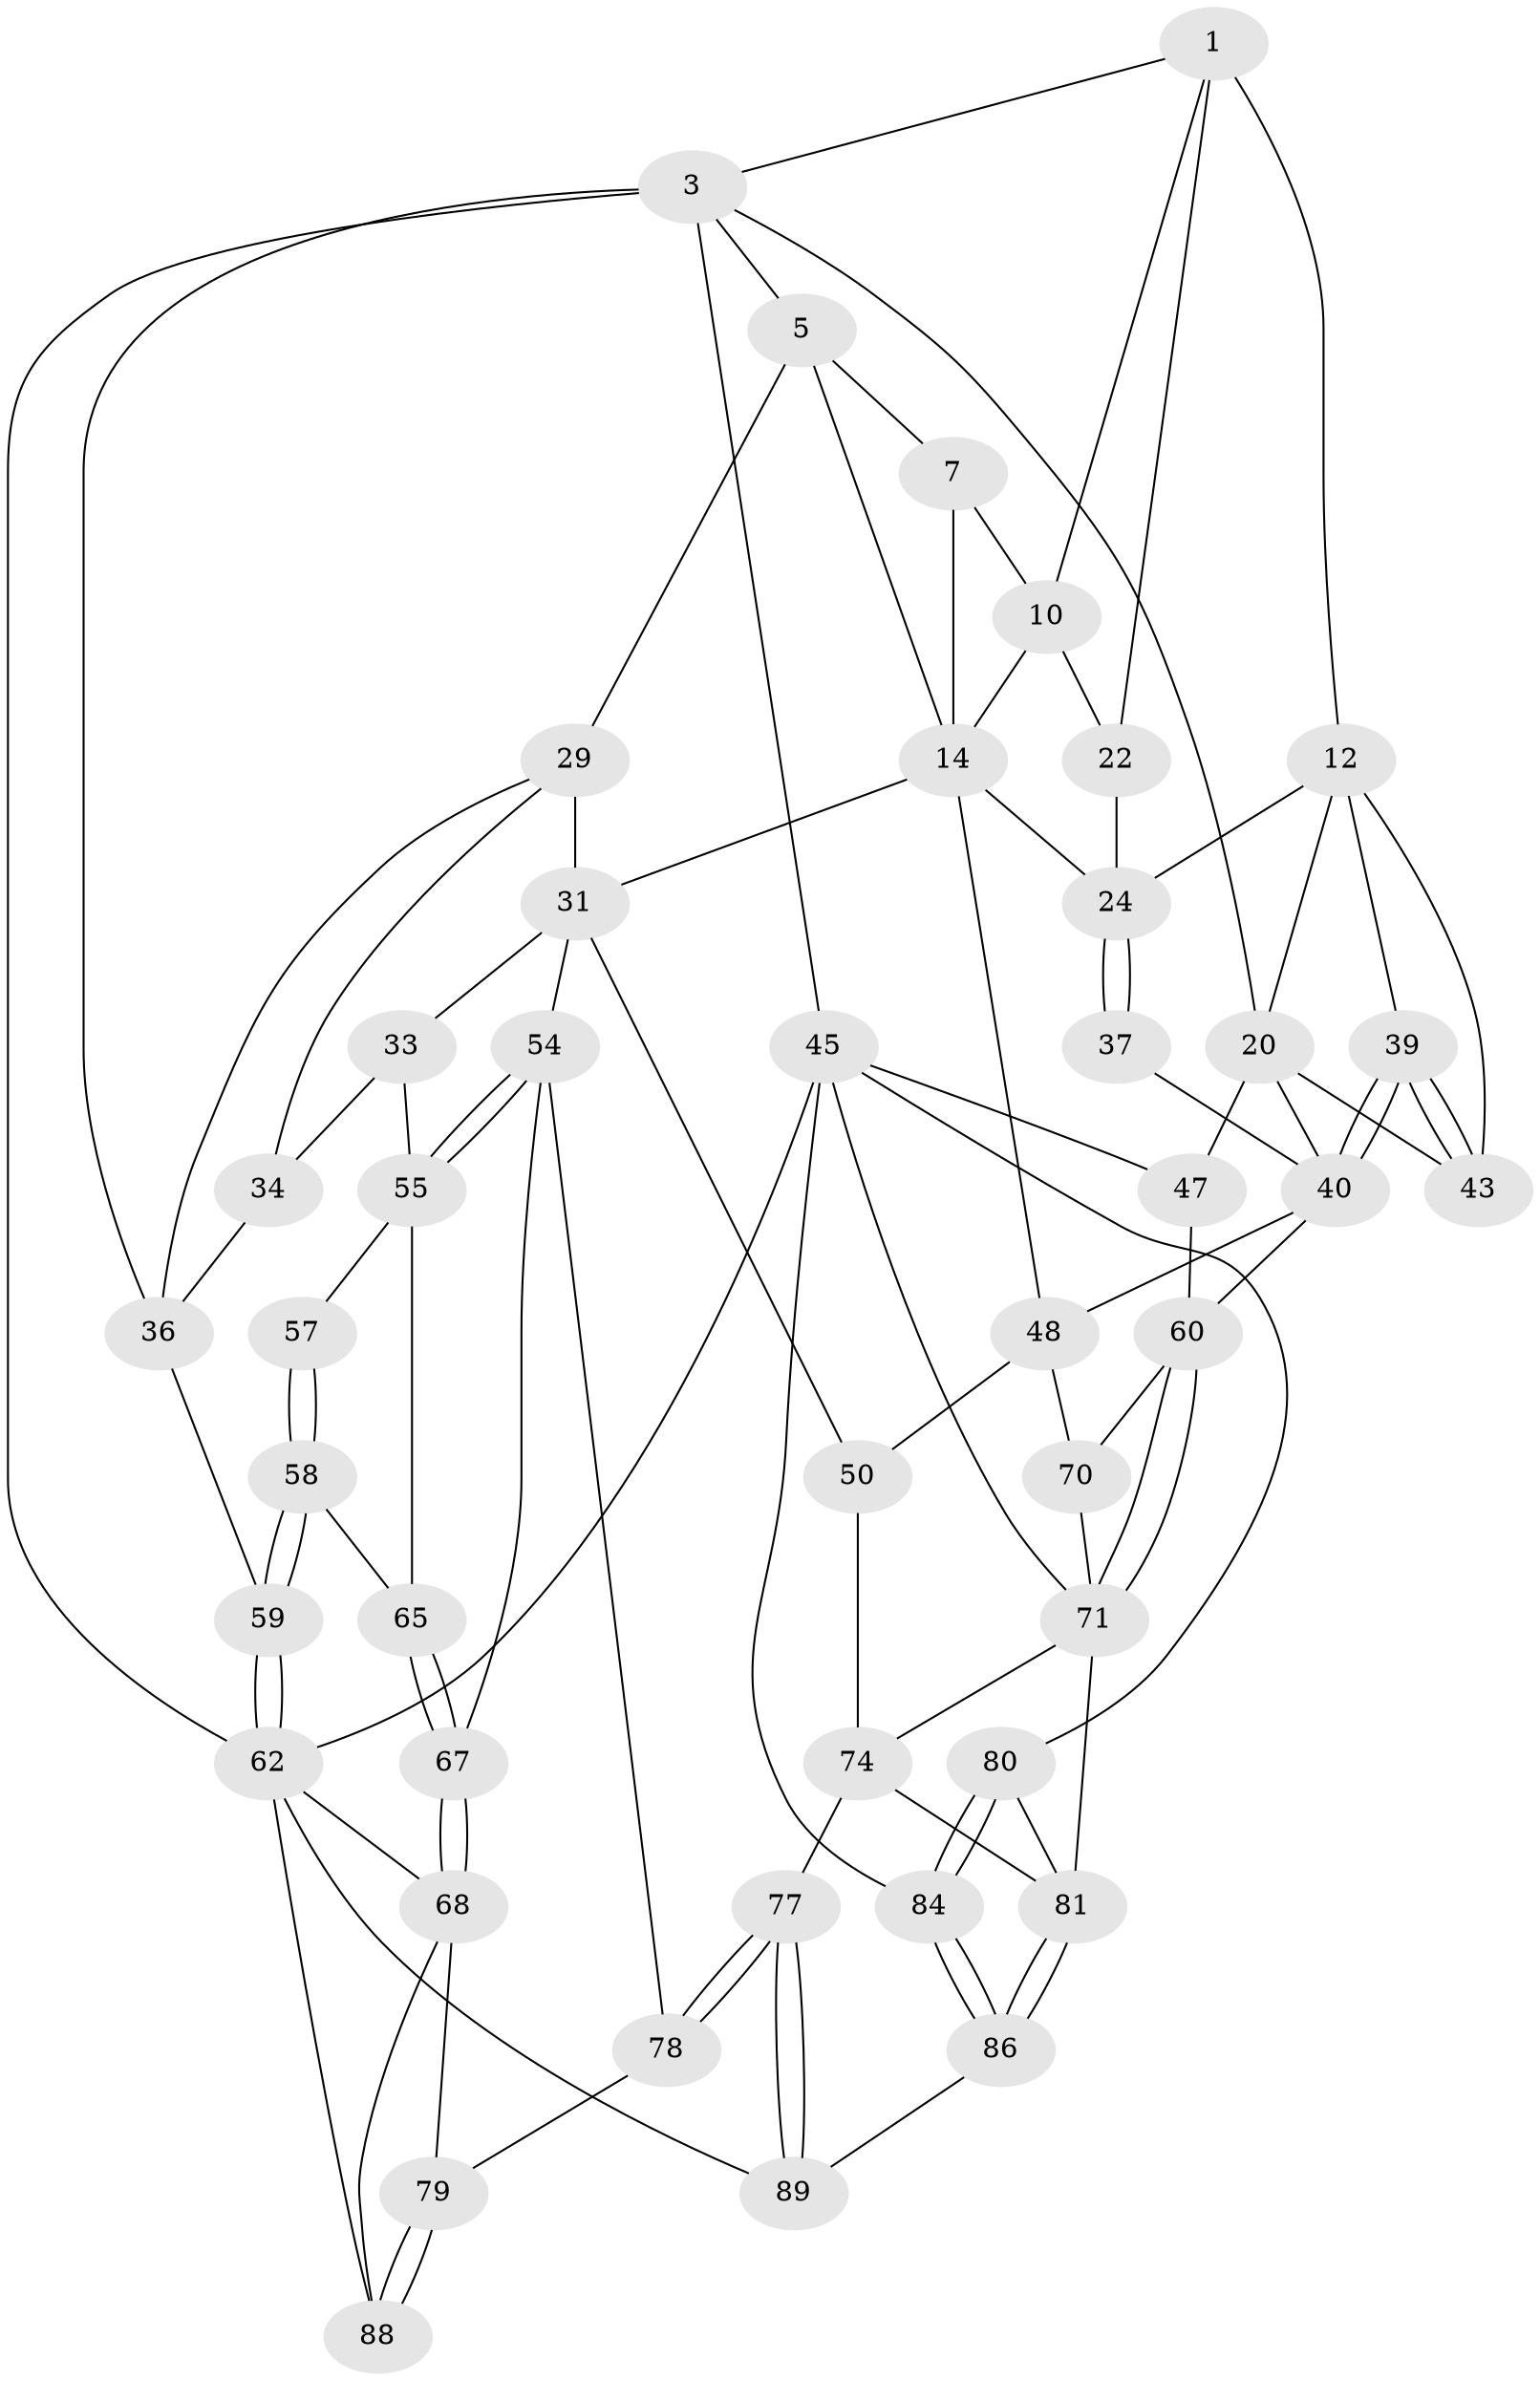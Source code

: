 // original degree distribution, {3: 0.022222222222222223, 4: 0.23333333333333334, 6: 0.2111111111111111, 5: 0.5333333333333333}
// Generated by graph-tools (version 1.1) at 2025/28/03/15/25 16:28:01]
// undirected, 45 vertices, 100 edges
graph export_dot {
graph [start="1"]
  node [color=gray90,style=filled];
  1 [pos="+0.6962988707261392+0",super="+2+9"];
  3 [pos="+1+0",super="+4+21"];
  5 [pos="+0+0",super="+6"];
  7 [pos="+0.2540200754997283+0",super="+8"];
  10 [pos="+0.6536146187292627+0.10771751619783565",super="+11"];
  12 [pos="+0.8576859843553725+0.06558962843431432",super="+18"];
  14 [pos="+0.46525581980970443+0.23949761702875197",super="+15+28"];
  20 [pos="+1+0.22435967805162857",super="+42"];
  22 [pos="+0.770563488173416+0.190235118543717",super="+23"];
  24 [pos="+0.8545099228015354+0.25885739168123834",super="+25"];
  29 [pos="+0.1501570231313988+0.19273622866600526",super="+30"];
  31 [pos="+0.3305099676216916+0.3930970246625876",super="+51+32"];
  33 [pos="+0.1650873220869684+0.42497920691787533"];
  34 [pos="+0.10813058332744188+0.3958850150529224"];
  36 [pos="+0+0.2953260749633751",super="+53"];
  37 [pos="+0.8170823156248802+0.43349736544651485"];
  39 [pos="+0.8746009103273665+0.46129562366863297"];
  40 [pos="+0.863417989549005+0.47876933331591875",super="+41"];
  43 [pos="+0.9592043281137136+0.38281614774136075"];
  45 [pos="+1+0.6101639612620939",super="+83+46"];
  47 [pos="+1+0.5952168030124355"];
  48 [pos="+0.5959149668165553+0.5580614557088704",super="+49"];
  50 [pos="+0.449300677198308+0.6490031860765221"];
  54 [pos="+0.428765682897845+0.64455829847871",super="+66"];
  55 [pos="+0.27075708014940336+0.5985734273828418",super="+64+56"];
  57 [pos="+0.09418072626458693+0.5608232291981854"];
  58 [pos="+0.08260498723987532+0.572443908597779"];
  59 [pos="+0+0.6693567240154795"];
  60 [pos="+0.8233227415689067+0.7103101624074875",super="+61"];
  62 [pos="+0+0.729088281013431",super="+63"];
  65 [pos="+0.16047191308712402+0.6510560779614862"];
  67 [pos="+0.1913919205975109+0.7256069988447534"];
  68 [pos="+0+0.7797011911223367",super="+69"];
  70 [pos="+0.6547797653739422+0.7148541832263444"];
  71 [pos="+0.8050015780471177+0.7792575568262903",super="+72"];
  74 [pos="+0.6465724422591154+0.8698284478000072",super="+75"];
  77 [pos="+0.42642924177176444+1"];
  78 [pos="+0.25059293837827584+0.8517747742876349"];
  79 [pos="+0.14571476389979193+0.8913925443863351"];
  80 [pos="+0.9603628347877028+0.9285832890630236"];
  81 [pos="+0.8294108674311714+0.8961656826868308",super="+82"];
  84 [pos="+1+1"];
  86 [pos="+0.8034568090668273+1",super="+87"];
  88 [pos="+0.12346519789511273+1"];
  89 [pos="+0.4257359954451784+1"];
  1 -- 3;
  1 -- 12 [weight=2];
  1 -- 10;
  1 -- 22;
  3 -- 36;
  3 -- 5;
  3 -- 20;
  3 -- 45 [weight=2];
  3 -- 62;
  5 -- 29 [weight=2];
  5 -- 7;
  5 -- 14;
  7 -- 10;
  7 -- 14;
  10 -- 14;
  10 -- 22;
  12 -- 20;
  12 -- 39;
  12 -- 24;
  12 -- 43;
  14 -- 31;
  14 -- 48;
  14 -- 24;
  20 -- 40;
  20 -- 43;
  20 -- 47;
  22 -- 24 [weight=2];
  24 -- 37 [weight=2];
  24 -- 37;
  29 -- 31;
  29 -- 34;
  29 -- 36;
  31 -- 50;
  31 -- 54;
  31 -- 33;
  33 -- 34;
  33 -- 55;
  34 -- 36;
  36 -- 59;
  37 -- 40;
  39 -- 40;
  39 -- 40;
  39 -- 43;
  39 -- 43;
  40 -- 48;
  40 -- 60;
  45 -- 84;
  45 -- 80;
  45 -- 47;
  45 -- 71;
  45 -- 62;
  47 -- 60;
  48 -- 50;
  48 -- 70;
  50 -- 74;
  54 -- 55;
  54 -- 55;
  54 -- 78;
  54 -- 67;
  55 -- 65;
  55 -- 57 [weight=2];
  57 -- 58;
  57 -- 58;
  58 -- 59;
  58 -- 59;
  58 -- 65;
  59 -- 62;
  59 -- 62;
  60 -- 71;
  60 -- 71;
  60 -- 70;
  62 -- 68;
  62 -- 88;
  62 -- 89;
  65 -- 67;
  65 -- 67;
  67 -- 68;
  67 -- 68;
  68 -- 79;
  68 -- 88;
  70 -- 71;
  71 -- 74;
  71 -- 81;
  74 -- 77;
  74 -- 81;
  77 -- 78;
  77 -- 78;
  77 -- 89;
  77 -- 89;
  78 -- 79;
  79 -- 88;
  79 -- 88;
  80 -- 81;
  80 -- 84;
  80 -- 84;
  81 -- 86 [weight=2];
  81 -- 86;
  84 -- 86;
  84 -- 86;
  86 -- 89;
}
